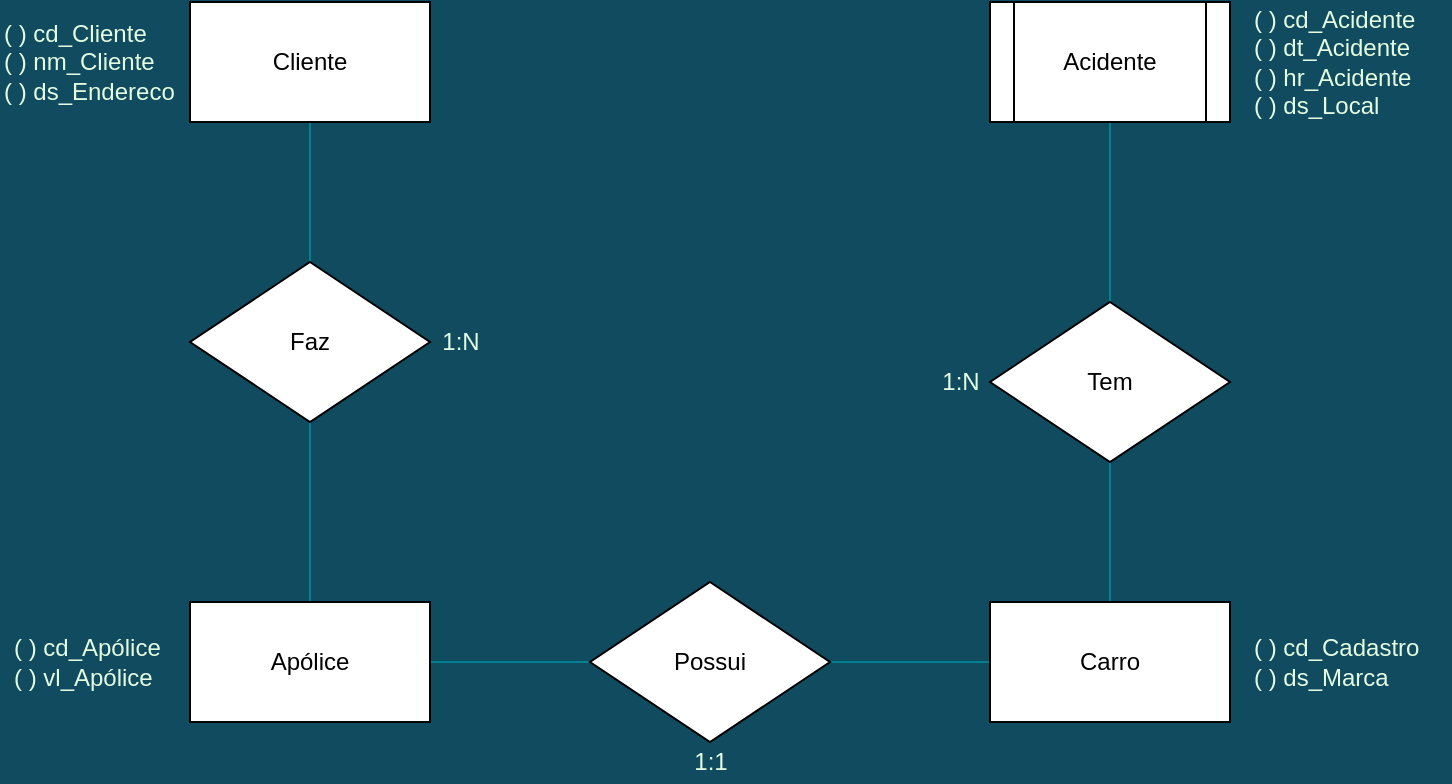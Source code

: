 <mxfile version="14.0.5" type="github">
  <diagram id="R2lEEEUBdFMjLlhIrx00" name="Page-1">
    <mxGraphModel dx="451" dy="413" grid="1" gridSize="10" guides="1" tooltips="1" connect="1" arrows="1" fold="1" page="1" pageScale="1" pageWidth="850" pageHeight="1100" background="#114B5F" math="0" shadow="0" extFonts="Permanent Marker^https://fonts.googleapis.com/css?family=Permanent+Marker">
      <root>
        <mxCell id="0" />
        <mxCell id="1" parent="0" />
        <mxCell id="foW2yUO5fyfnBP0rIWvZ-8" value="" style="edgeStyle=orthogonalEdgeStyle;rounded=1;sketch=0;orthogonalLoop=1;jettySize=auto;html=1;fillColor=#F45B69;fontColor=#E4FDE1;strokeColor=#028090;endArrow=none;endFill=0;" edge="1" parent="1" source="foW2yUO5fyfnBP0rIWvZ-1" target="foW2yUO5fyfnBP0rIWvZ-7">
          <mxGeometry relative="1" as="geometry" />
        </mxCell>
        <mxCell id="foW2yUO5fyfnBP0rIWvZ-1" value="Cliente" style="rounded=0;whiteSpace=wrap;html=1;sketch=0;" vertex="1" parent="1">
          <mxGeometry x="140" y="70" width="120" height="60" as="geometry" />
        </mxCell>
        <mxCell id="foW2yUO5fyfnBP0rIWvZ-2" value="( ) cd_Cliente&lt;br&gt;( ) nm_Cliente&lt;br&gt;( ) ds_Endereco&amp;nbsp;" style="text;html=1;align=left;verticalAlign=middle;resizable=0;points=[];autosize=1;fontColor=#E4FDE1;" vertex="1" parent="1">
          <mxGeometry x="45" y="75" width="100" height="50" as="geometry" />
        </mxCell>
        <mxCell id="foW2yUO5fyfnBP0rIWvZ-11" value="" style="edgeStyle=orthogonalEdgeStyle;rounded=1;sketch=0;orthogonalLoop=1;jettySize=auto;html=1;strokeColor=#028090;fillColor=#F45B69;fontColor=#E4FDE1;endArrow=none;endFill=0;" edge="1" parent="1" source="foW2yUO5fyfnBP0rIWvZ-7" target="foW2yUO5fyfnBP0rIWvZ-10">
          <mxGeometry relative="1" as="geometry" />
        </mxCell>
        <mxCell id="foW2yUO5fyfnBP0rIWvZ-7" value="Faz" style="rhombus;whiteSpace=wrap;html=1;rounded=0;sketch=0;" vertex="1" parent="1">
          <mxGeometry x="140" y="200" width="120" height="80" as="geometry" />
        </mxCell>
        <mxCell id="foW2yUO5fyfnBP0rIWvZ-9" value="1:N" style="text;html=1;align=center;verticalAlign=middle;resizable=0;points=[];autosize=1;fontColor=#E4FDE1;" vertex="1" parent="1">
          <mxGeometry x="260" y="230" width="30" height="20" as="geometry" />
        </mxCell>
        <mxCell id="foW2yUO5fyfnBP0rIWvZ-14" value="" style="edgeStyle=orthogonalEdgeStyle;rounded=1;sketch=0;orthogonalLoop=1;jettySize=auto;html=1;strokeColor=#028090;fillColor=#F45B69;fontColor=#E4FDE1;endArrow=none;endFill=0;" edge="1" parent="1" source="foW2yUO5fyfnBP0rIWvZ-10" target="foW2yUO5fyfnBP0rIWvZ-13">
          <mxGeometry relative="1" as="geometry" />
        </mxCell>
        <mxCell id="foW2yUO5fyfnBP0rIWvZ-10" value="Apólice" style="whiteSpace=wrap;html=1;rounded=0;sketch=0;" vertex="1" parent="1">
          <mxGeometry x="140" y="370" width="120" height="60" as="geometry" />
        </mxCell>
        <mxCell id="foW2yUO5fyfnBP0rIWvZ-12" value="( ) cd_Apólice&lt;br&gt;( ) vl_Apólice" style="text;html=1;align=left;verticalAlign=middle;resizable=0;points=[];autosize=1;fontColor=#E4FDE1;" vertex="1" parent="1">
          <mxGeometry x="50" y="385" width="90" height="30" as="geometry" />
        </mxCell>
        <mxCell id="foW2yUO5fyfnBP0rIWvZ-16" value="" style="edgeStyle=orthogonalEdgeStyle;rounded=1;sketch=0;orthogonalLoop=1;jettySize=auto;html=1;strokeColor=#028090;fillColor=#F45B69;fontColor=#E4FDE1;endArrow=none;endFill=0;" edge="1" parent="1" source="foW2yUO5fyfnBP0rIWvZ-13" target="foW2yUO5fyfnBP0rIWvZ-15">
          <mxGeometry relative="1" as="geometry" />
        </mxCell>
        <mxCell id="foW2yUO5fyfnBP0rIWvZ-13" value="Possui" style="rhombus;whiteSpace=wrap;html=1;rounded=0;sketch=0;" vertex="1" parent="1">
          <mxGeometry x="340" y="360" width="120" height="80" as="geometry" />
        </mxCell>
        <mxCell id="foW2yUO5fyfnBP0rIWvZ-18" value="" style="edgeStyle=orthogonalEdgeStyle;rounded=1;sketch=0;orthogonalLoop=1;jettySize=auto;html=1;strokeColor=#028090;fillColor=#F45B69;fontColor=#E4FDE1;endArrow=none;endFill=0;" edge="1" parent="1" source="foW2yUO5fyfnBP0rIWvZ-15" target="foW2yUO5fyfnBP0rIWvZ-17">
          <mxGeometry relative="1" as="geometry" />
        </mxCell>
        <mxCell id="foW2yUO5fyfnBP0rIWvZ-15" value="Carro" style="whiteSpace=wrap;html=1;rounded=0;sketch=0;" vertex="1" parent="1">
          <mxGeometry x="540" y="370" width="120" height="60" as="geometry" />
        </mxCell>
        <mxCell id="foW2yUO5fyfnBP0rIWvZ-20" value="" style="edgeStyle=orthogonalEdgeStyle;rounded=1;sketch=0;orthogonalLoop=1;jettySize=auto;html=1;strokeColor=#028090;fillColor=#F45B69;fontColor=#E4FDE1;endArrow=none;endFill=0;" edge="1" parent="1" source="foW2yUO5fyfnBP0rIWvZ-17" target="foW2yUO5fyfnBP0rIWvZ-19">
          <mxGeometry relative="1" as="geometry" />
        </mxCell>
        <mxCell id="foW2yUO5fyfnBP0rIWvZ-17" value="Tem" style="rhombus;whiteSpace=wrap;html=1;rounded=0;sketch=0;" vertex="1" parent="1">
          <mxGeometry x="540" y="220" width="120" height="80" as="geometry" />
        </mxCell>
        <mxCell id="foW2yUO5fyfnBP0rIWvZ-19" value="Acidente" style="shape=process;whiteSpace=wrap;html=1;backgroundOutline=1;rounded=0;sketch=0;glass=0;" vertex="1" parent="1">
          <mxGeometry x="540" y="70" width="120" height="60" as="geometry" />
        </mxCell>
        <mxCell id="foW2yUO5fyfnBP0rIWvZ-21" value="1:1" style="text;html=1;align=center;verticalAlign=middle;resizable=0;points=[];autosize=1;fontColor=#E4FDE1;" vertex="1" parent="1">
          <mxGeometry x="385" y="440" width="30" height="20" as="geometry" />
        </mxCell>
        <mxCell id="foW2yUO5fyfnBP0rIWvZ-22" value="( ) cd_Cadastro&lt;br&gt;( ) ds_Marca" style="text;html=1;align=left;verticalAlign=middle;resizable=0;points=[];autosize=1;fontColor=#E4FDE1;" vertex="1" parent="1">
          <mxGeometry x="670" y="385" width="100" height="30" as="geometry" />
        </mxCell>
        <mxCell id="foW2yUO5fyfnBP0rIWvZ-23" value="1:N" style="text;html=1;align=center;verticalAlign=middle;resizable=0;points=[];autosize=1;fontColor=#E4FDE1;" vertex="1" parent="1">
          <mxGeometry x="510" y="250" width="30" height="20" as="geometry" />
        </mxCell>
        <mxCell id="foW2yUO5fyfnBP0rIWvZ-24" value="( ) cd_Acidente&lt;br&gt;( ) dt_Acidente&lt;br&gt;&lt;div&gt;&lt;span&gt;( ) hr_Acidente&lt;/span&gt;&lt;/div&gt;( ) ds_Local" style="text;html=1;align=left;verticalAlign=middle;resizable=0;points=[];autosize=1;fontColor=#E4FDE1;" vertex="1" parent="1">
          <mxGeometry x="670" y="70" width="100" height="60" as="geometry" />
        </mxCell>
      </root>
    </mxGraphModel>
  </diagram>
</mxfile>
